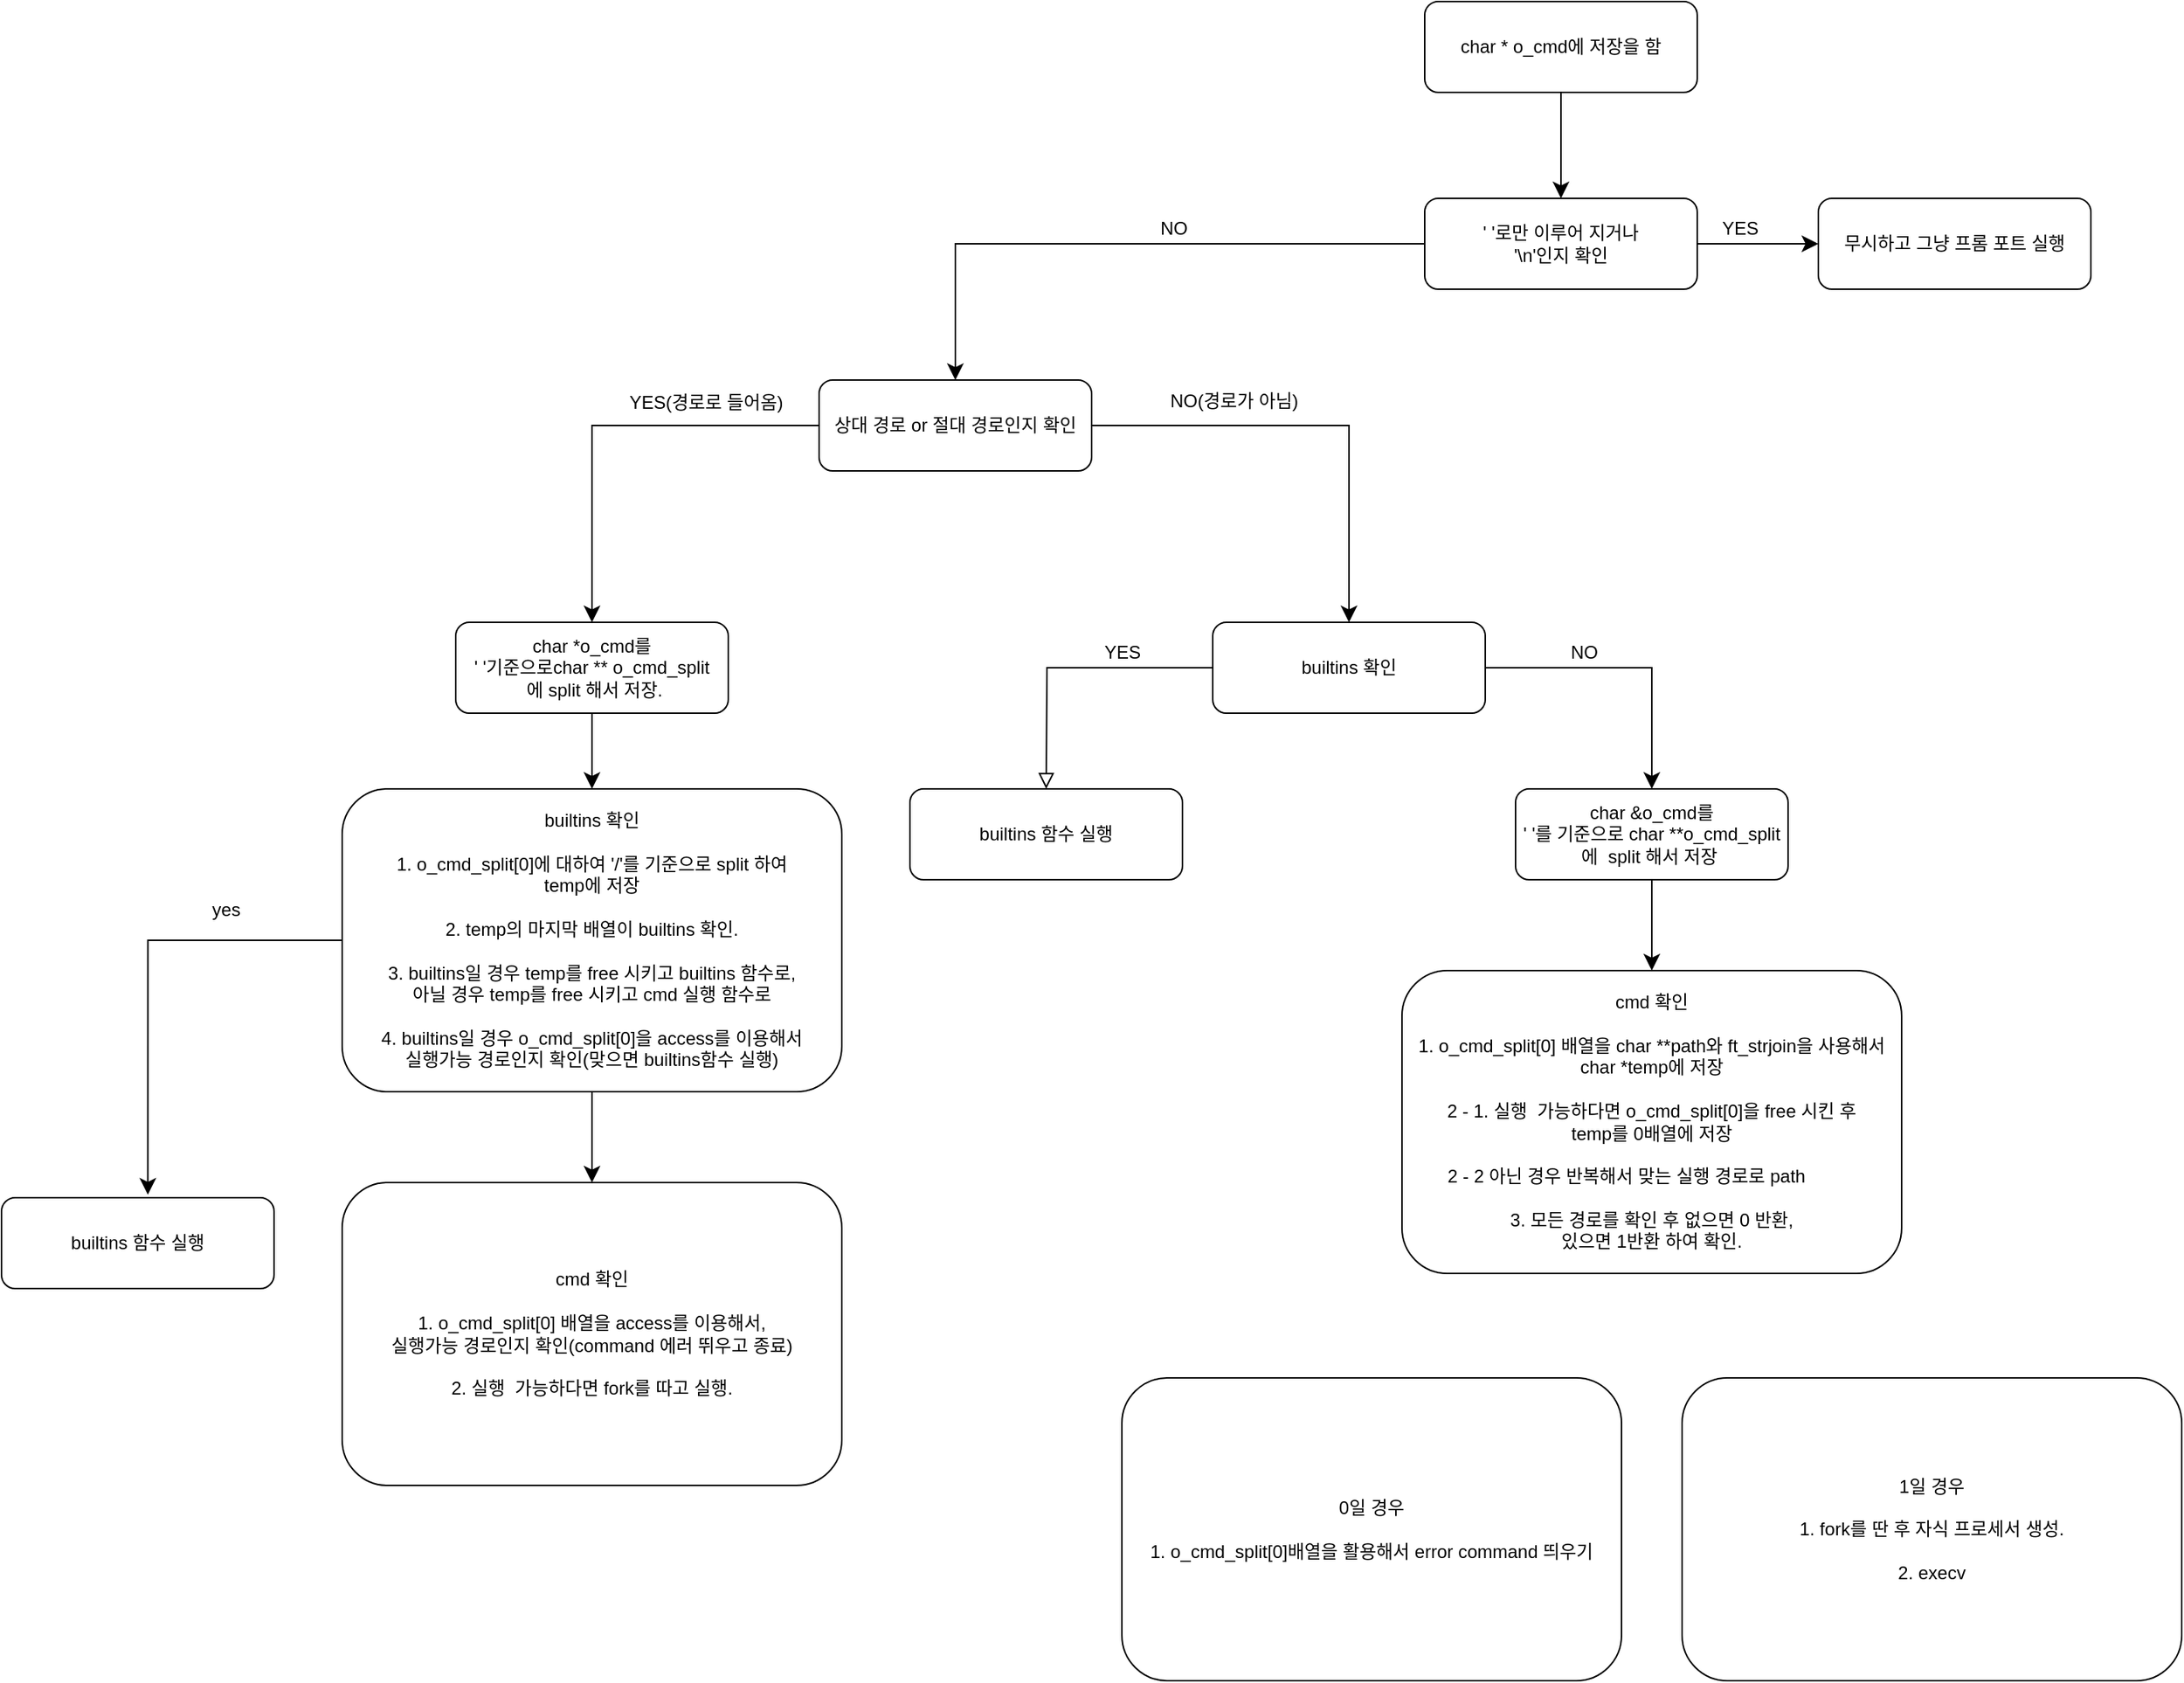 <mxfile version="26.0.16">
  <diagram id="C5RBs43oDa-KdzZeNtuy" name="Page-1">
    <mxGraphModel dx="2295" dy="893" grid="1" gridSize="10" guides="1" tooltips="1" connect="1" arrows="1" fold="1" page="1" pageScale="1" pageWidth="827" pageHeight="1169" math="0" shadow="0">
      <root>
        <mxCell id="WIyWlLk6GJQsqaUBKTNV-0" />
        <mxCell id="WIyWlLk6GJQsqaUBKTNV-1" parent="WIyWlLk6GJQsqaUBKTNV-0" />
        <mxCell id="o8i-YvAaMQVM1lxlmYJg-59" style="edgeStyle=none;curved=1;rounded=0;orthogonalLoop=1;jettySize=auto;html=1;entryX=0.5;entryY=0;entryDx=0;entryDy=0;fontSize=12;startSize=8;endSize=8;" edge="1" parent="WIyWlLk6GJQsqaUBKTNV-1" source="WIyWlLk6GJQsqaUBKTNV-3" target="o8i-YvAaMQVM1lxlmYJg-58">
          <mxGeometry relative="1" as="geometry" />
        </mxCell>
        <mxCell id="WIyWlLk6GJQsqaUBKTNV-3" value="char * o_cmd에 저장을 함" style="rounded=1;whiteSpace=wrap;html=1;fontSize=12;glass=0;strokeWidth=1;shadow=0;" parent="WIyWlLk6GJQsqaUBKTNV-1" vertex="1">
          <mxGeometry x="310" y="60" width="180" height="60" as="geometry" />
        </mxCell>
        <mxCell id="o8i-YvAaMQVM1lxlmYJg-55" style="edgeStyle=orthogonalEdgeStyle;rounded=0;orthogonalLoop=1;jettySize=auto;html=1;fontSize=12;startSize=8;endSize=8;strokeColor=default;entryX=0.537;entryY=-0.033;entryDx=0;entryDy=0;entryPerimeter=0;" edge="1" parent="WIyWlLk6GJQsqaUBKTNV-1" source="o8i-YvAaMQVM1lxlmYJg-6" target="o8i-YvAaMQVM1lxlmYJg-46">
          <mxGeometry relative="1" as="geometry">
            <mxPoint x="-560" y="690" as="targetPoint" />
          </mxGeometry>
        </mxCell>
        <mxCell id="o8i-YvAaMQVM1lxlmYJg-56" value="yes" style="edgeLabel;html=1;align=center;verticalAlign=middle;resizable=0;points=[];fontSize=12;" vertex="1" connectable="0" parent="o8i-YvAaMQVM1lxlmYJg-55">
          <mxGeometry x="-0.477" relative="1" as="geometry">
            <mxPoint y="-20" as="offset" />
          </mxGeometry>
        </mxCell>
        <mxCell id="o8i-YvAaMQVM1lxlmYJg-57" style="edgeStyle=none;curved=1;rounded=0;orthogonalLoop=1;jettySize=auto;html=1;entryX=0.5;entryY=0;entryDx=0;entryDy=0;fontSize=12;startSize=8;endSize=8;" edge="1" parent="WIyWlLk6GJQsqaUBKTNV-1" source="o8i-YvAaMQVM1lxlmYJg-6" target="o8i-YvAaMQVM1lxlmYJg-49">
          <mxGeometry relative="1" as="geometry" />
        </mxCell>
        <mxCell id="o8i-YvAaMQVM1lxlmYJg-6" value="&lt;div&gt;builtins 확인&lt;br&gt;&lt;/div&gt;&lt;div&gt;&lt;br&gt;&lt;/div&gt;1. o_cmd_split[0]에 대하여 &#39;/&#39;를 기준으로 split 하여&lt;div&gt;temp에 저장&lt;/div&gt;&lt;div&gt;&lt;br&gt;&lt;/div&gt;&lt;div&gt;2. temp의 마지막 배열이&amp;nbsp;&lt;span style=&quot;background-color: transparent;&quot;&gt;builtins 확인.&lt;/span&gt;&lt;/div&gt;&lt;div&gt;&lt;span style=&quot;background-color: transparent;&quot;&gt;&lt;br&gt;&lt;/span&gt;&lt;/div&gt;&lt;div&gt;&lt;span style=&quot;background-color: transparent;&quot;&gt;3.&amp;nbsp;&lt;/span&gt;&lt;span style=&quot;background-color: transparent;&quot;&gt;builtins일 경우 temp를 free 시키고&amp;nbsp;&lt;/span&gt;&lt;span style=&quot;background-color: transparent;&quot;&gt;builtins 함수로,&lt;/span&gt;&lt;/div&gt;&lt;div&gt;&lt;span style=&quot;background-color: transparent;&quot;&gt;&amp;nbsp;아닐 경우&amp;nbsp;&lt;/span&gt;&lt;span style=&quot;background-color: transparent;&quot;&gt;temp를 free 시키고&amp;nbsp;&lt;/span&gt;&lt;span style=&quot;background-color: transparent;&quot;&gt;cmd 실행 함수로&amp;nbsp;&lt;/span&gt;&lt;/div&gt;&lt;div&gt;&lt;span style=&quot;background-color: transparent;&quot;&gt;&lt;br&gt;&lt;/span&gt;&lt;/div&gt;&lt;div&gt;&lt;span style=&quot;background-color: transparent;&quot;&gt;4.&amp;nbsp;&lt;/span&gt;&lt;span style=&quot;background-color: transparent;&quot;&gt;builtins일 경우 o_cmd_split[0]을 access를&amp;nbsp;&lt;/span&gt;&lt;span style=&quot;background-color: transparent;&quot;&gt;이용해서&lt;/span&gt;&lt;/div&gt;&lt;div&gt;&lt;span style=&quot;background-color: transparent;&quot;&gt;실행가능 경로인지 확인(맞으면&amp;nbsp;&lt;/span&gt;&lt;span style=&quot;background-color: transparent;&quot;&gt;builtins함수 실행)&lt;/span&gt;&lt;/div&gt;" style="rounded=1;whiteSpace=wrap;html=1;fontSize=12;glass=0;strokeWidth=1;shadow=0;" vertex="1" parent="WIyWlLk6GJQsqaUBKTNV-1">
          <mxGeometry x="-405" y="580" width="330" height="200" as="geometry" />
        </mxCell>
        <mxCell id="o8i-YvAaMQVM1lxlmYJg-60" style="edgeStyle=orthogonalEdgeStyle;rounded=0;orthogonalLoop=1;jettySize=auto;html=1;entryX=0.5;entryY=0;entryDx=0;entryDy=0;fontSize=12;startSize=8;endSize=8;" edge="1" parent="WIyWlLk6GJQsqaUBKTNV-1" source="o8i-YvAaMQVM1lxlmYJg-18" target="o8i-YvAaMQVM1lxlmYJg-40">
          <mxGeometry relative="1" as="geometry" />
        </mxCell>
        <mxCell id="o8i-YvAaMQVM1lxlmYJg-61" style="edgeStyle=orthogonalEdgeStyle;rounded=0;orthogonalLoop=1;jettySize=auto;html=1;entryX=0.5;entryY=0;entryDx=0;entryDy=0;fontSize=12;startSize=8;endSize=8;" edge="1" parent="WIyWlLk6GJQsqaUBKTNV-1" source="o8i-YvAaMQVM1lxlmYJg-18" target="o8i-YvAaMQVM1lxlmYJg-31">
          <mxGeometry relative="1" as="geometry" />
        </mxCell>
        <mxCell id="o8i-YvAaMQVM1lxlmYJg-18" value="상대 경로 or 절대 경로인지 확인" style="rounded=1;whiteSpace=wrap;html=1;fontSize=12;glass=0;strokeWidth=1;shadow=0;" vertex="1" parent="WIyWlLk6GJQsqaUBKTNV-1">
          <mxGeometry x="-90" y="310" width="180" height="60" as="geometry" />
        </mxCell>
        <mxCell id="o8i-YvAaMQVM1lxlmYJg-27" value="YES(경로로 들어옴)" style="edgeLabel;html=1;align=center;verticalAlign=middle;resizable=0;points=[];fontSize=12;" vertex="1" connectable="0" parent="WIyWlLk6GJQsqaUBKTNV-1">
          <mxGeometry x="-450" y="510" as="geometry">
            <mxPoint x="285" y="-185" as="offset" />
          </mxGeometry>
        </mxCell>
        <mxCell id="o8i-YvAaMQVM1lxlmYJg-28" value="&lt;span style=&quot;color: rgb(0, 0, 0); font-family: Helvetica; font-size: 12px; font-style: normal; font-variant-ligatures: normal; font-variant-caps: normal; font-weight: 400; letter-spacing: normal; orphans: 2; text-align: center; text-indent: 0px; text-transform: none; widows: 2; word-spacing: 0px; -webkit-text-stroke-width: 0px; white-space: nowrap; background-color: rgb(255, 255, 255); text-decoration-thickness: initial; text-decoration-style: initial; text-decoration-color: initial; display: inline !important; float: none;&quot;&gt;NO(경로가 아님)&lt;/span&gt;" style="text;whiteSpace=wrap;html=1;" vertex="1" parent="WIyWlLk6GJQsqaUBKTNV-1">
          <mxGeometry x="140" y="310" width="60" height="40" as="geometry" />
        </mxCell>
        <mxCell id="o8i-YvAaMQVM1lxlmYJg-69" style="edgeStyle=orthogonalEdgeStyle;rounded=0;orthogonalLoop=1;jettySize=auto;html=1;fontSize=12;startSize=8;endSize=8;entryX=0.5;entryY=0;entryDx=0;entryDy=0;" edge="1" parent="WIyWlLk6GJQsqaUBKTNV-1" source="o8i-YvAaMQVM1lxlmYJg-31" target="o8i-YvAaMQVM1lxlmYJg-68">
          <mxGeometry relative="1" as="geometry">
            <mxPoint x="420" y="500" as="targetPoint" />
            <Array as="points">
              <mxPoint x="460" y="500" />
            </Array>
          </mxGeometry>
        </mxCell>
        <mxCell id="o8i-YvAaMQVM1lxlmYJg-71" value="NO" style="edgeLabel;html=1;align=center;verticalAlign=middle;resizable=0;points=[];fontSize=12;" vertex="1" connectable="0" parent="o8i-YvAaMQVM1lxlmYJg-69">
          <mxGeometry x="-0.277" relative="1" as="geometry">
            <mxPoint x="-4" y="-10" as="offset" />
          </mxGeometry>
        </mxCell>
        <mxCell id="o8i-YvAaMQVM1lxlmYJg-31" value="builtins 확인" style="rounded=1;whiteSpace=wrap;html=1;fontSize=12;glass=0;strokeWidth=1;shadow=0;" vertex="1" parent="WIyWlLk6GJQsqaUBKTNV-1">
          <mxGeometry x="170" y="470" width="180" height="60" as="geometry" />
        </mxCell>
        <mxCell id="o8i-YvAaMQVM1lxlmYJg-32" value="" style="rounded=0;html=1;jettySize=auto;orthogonalLoop=1;fontSize=11;endArrow=block;endFill=0;endSize=8;strokeWidth=1;shadow=0;labelBackgroundColor=none;edgeStyle=orthogonalEdgeStyle;exitX=0;exitY=0.5;exitDx=0;exitDy=0;" edge="1" parent="WIyWlLk6GJQsqaUBKTNV-1" source="o8i-YvAaMQVM1lxlmYJg-31">
          <mxGeometry relative="1" as="geometry">
            <mxPoint x="60" y="580" as="targetPoint" />
            <mxPoint x="60" y="500" as="sourcePoint" />
          </mxGeometry>
        </mxCell>
        <mxCell id="o8i-YvAaMQVM1lxlmYJg-33" value="YES" style="edgeLabel;html=1;align=center;verticalAlign=middle;resizable=0;points=[];fontSize=12;" vertex="1" connectable="0" parent="o8i-YvAaMQVM1lxlmYJg-32">
          <mxGeometry x="-0.367" relative="1" as="geometry">
            <mxPoint y="-10" as="offset" />
          </mxGeometry>
        </mxCell>
        <mxCell id="o8i-YvAaMQVM1lxlmYJg-36" value="builtins 함수 실행" style="rounded=1;whiteSpace=wrap;html=1;fontSize=12;glass=0;strokeWidth=1;shadow=0;" vertex="1" parent="WIyWlLk6GJQsqaUBKTNV-1">
          <mxGeometry x="-30" y="580" width="180" height="60" as="geometry" />
        </mxCell>
        <mxCell id="o8i-YvAaMQVM1lxlmYJg-41" style="edgeStyle=none;curved=1;rounded=0;orthogonalLoop=1;jettySize=auto;html=1;entryX=0.5;entryY=0;entryDx=0;entryDy=0;fontSize=12;startSize=8;endSize=8;" edge="1" parent="WIyWlLk6GJQsqaUBKTNV-1" source="o8i-YvAaMQVM1lxlmYJg-40" target="o8i-YvAaMQVM1lxlmYJg-6">
          <mxGeometry relative="1" as="geometry" />
        </mxCell>
        <mxCell id="o8i-YvAaMQVM1lxlmYJg-40" value="&lt;div&gt;char *o_cmd를&lt;/div&gt;&#39; &#39;기준으로char ** o_cmd_split&lt;div&gt;&amp;nbsp;에 split 해서 저장.&lt;/div&gt;" style="rounded=1;whiteSpace=wrap;html=1;fontSize=12;glass=0;strokeWidth=1;shadow=0;" vertex="1" parent="WIyWlLk6GJQsqaUBKTNV-1">
          <mxGeometry x="-330" y="470" width="180" height="60" as="geometry" />
        </mxCell>
        <mxCell id="o8i-YvAaMQVM1lxlmYJg-46" value="builtins 함수 실행" style="rounded=1;whiteSpace=wrap;html=1;fontSize=12;glass=0;strokeWidth=1;shadow=0;" vertex="1" parent="WIyWlLk6GJQsqaUBKTNV-1">
          <mxGeometry x="-630" y="850" width="180" height="60" as="geometry" />
        </mxCell>
        <mxCell id="o8i-YvAaMQVM1lxlmYJg-49" value="&lt;div&gt;cmd 확인&lt;br&gt;&lt;/div&gt;&lt;div&gt;&lt;br&gt;&lt;/div&gt;1. o_cmd_split[0] 배열을 access를 이용해서,&lt;div&gt;실행가능 경로인지 확인(command 에러 뛰우고 종료)&lt;/div&gt;&lt;div&gt;&lt;br&gt;&lt;/div&gt;&lt;div&gt;2. 실행&amp;nbsp; 가능하다면 fork를 따고 실행.&lt;/div&gt;" style="rounded=1;whiteSpace=wrap;html=1;fontSize=12;glass=0;strokeWidth=1;shadow=0;" vertex="1" parent="WIyWlLk6GJQsqaUBKTNV-1">
          <mxGeometry x="-405" y="840" width="330" height="200" as="geometry" />
        </mxCell>
        <mxCell id="o8i-YvAaMQVM1lxlmYJg-63" style="edgeStyle=orthogonalEdgeStyle;rounded=0;orthogonalLoop=1;jettySize=auto;html=1;entryX=0.5;entryY=0;entryDx=0;entryDy=0;fontSize=12;startSize=8;endSize=8;" edge="1" parent="WIyWlLk6GJQsqaUBKTNV-1" source="o8i-YvAaMQVM1lxlmYJg-58" target="o8i-YvAaMQVM1lxlmYJg-18">
          <mxGeometry relative="1" as="geometry" />
        </mxCell>
        <mxCell id="o8i-YvAaMQVM1lxlmYJg-64" value="NO" style="edgeLabel;html=1;align=center;verticalAlign=middle;resizable=0;points=[];fontSize=12;" vertex="1" connectable="0" parent="o8i-YvAaMQVM1lxlmYJg-63">
          <mxGeometry x="-0.205" y="2" relative="1" as="geometry">
            <mxPoint x="-7" y="-12" as="offset" />
          </mxGeometry>
        </mxCell>
        <mxCell id="o8i-YvAaMQVM1lxlmYJg-66" style="edgeStyle=none;curved=1;rounded=0;orthogonalLoop=1;jettySize=auto;html=1;fontSize=12;startSize=8;endSize=8;" edge="1" parent="WIyWlLk6GJQsqaUBKTNV-1" source="o8i-YvAaMQVM1lxlmYJg-58" target="o8i-YvAaMQVM1lxlmYJg-65">
          <mxGeometry relative="1" as="geometry" />
        </mxCell>
        <mxCell id="o8i-YvAaMQVM1lxlmYJg-67" value="YES" style="edgeLabel;html=1;align=center;verticalAlign=middle;resizable=0;points=[];fontSize=12;" vertex="1" connectable="0" parent="o8i-YvAaMQVM1lxlmYJg-66">
          <mxGeometry x="-0.315" relative="1" as="geometry">
            <mxPoint y="-10" as="offset" />
          </mxGeometry>
        </mxCell>
        <mxCell id="o8i-YvAaMQVM1lxlmYJg-58" value="&#39; &#39;로만 이루어 지거나&lt;div&gt;&#39;\n&#39;인지 확인&lt;/div&gt;" style="rounded=1;whiteSpace=wrap;html=1;fontSize=12;glass=0;strokeWidth=1;shadow=0;" vertex="1" parent="WIyWlLk6GJQsqaUBKTNV-1">
          <mxGeometry x="310" y="190" width="180" height="60" as="geometry" />
        </mxCell>
        <mxCell id="o8i-YvAaMQVM1lxlmYJg-65" value="무시하고 그냥 프롬 포트 실행" style="rounded=1;whiteSpace=wrap;html=1;fontSize=12;glass=0;strokeWidth=1;shadow=0;" vertex="1" parent="WIyWlLk6GJQsqaUBKTNV-1">
          <mxGeometry x="570" y="190" width="180" height="60" as="geometry" />
        </mxCell>
        <mxCell id="o8i-YvAaMQVM1lxlmYJg-73" style="edgeStyle=none;curved=1;rounded=0;orthogonalLoop=1;jettySize=auto;html=1;entryX=0.5;entryY=0;entryDx=0;entryDy=0;fontSize=12;startSize=8;endSize=8;" edge="1" parent="WIyWlLk6GJQsqaUBKTNV-1" source="o8i-YvAaMQVM1lxlmYJg-68" target="o8i-YvAaMQVM1lxlmYJg-72">
          <mxGeometry relative="1" as="geometry" />
        </mxCell>
        <mxCell id="o8i-YvAaMQVM1lxlmYJg-68" value="&lt;div&gt;char &amp;amp;o_cmd를&lt;/div&gt;&#39; &#39;를 기준으로 char **o_cmd_split&lt;div&gt;에&amp;nbsp; split 해서 저장&amp;nbsp;&lt;/div&gt;" style="rounded=1;whiteSpace=wrap;html=1;fontSize=12;glass=0;strokeWidth=1;shadow=0;" vertex="1" parent="WIyWlLk6GJQsqaUBKTNV-1">
          <mxGeometry x="370" y="580" width="180" height="60" as="geometry" />
        </mxCell>
        <mxCell id="o8i-YvAaMQVM1lxlmYJg-72" value="&lt;div&gt;cmd 확인&lt;br&gt;&lt;/div&gt;&lt;div&gt;&lt;br&gt;&lt;/div&gt;1. o_cmd_split[0] 배열을 char **path와 ft_strjoin을 사용해서&lt;div&gt;&lt;span style=&quot;background-color: transparent;&quot;&gt;char *temp에 저장&lt;/span&gt;&lt;/div&gt;&lt;div&gt;&lt;br&gt;&lt;div&gt;&lt;div&gt;&lt;div&gt;2 - 1. 실행&amp;nbsp; 가능하다면 o_cmd_split[0]을 free 시킨 후&lt;/div&gt;&lt;/div&gt;&lt;/div&gt;&lt;/div&gt;&lt;div&gt;temp를 0배열에 저장&lt;/div&gt;&lt;div&gt;&lt;br&gt;&lt;/div&gt;&lt;div&gt;2 - 2 아닌 경우 반복해서 맞는 실행 경로로 path&amp;nbsp; &amp;nbsp; &amp;nbsp; &amp;nbsp; &amp;nbsp;&amp;nbsp;&lt;/div&gt;&lt;div&gt;&lt;br&gt;&lt;/div&gt;&lt;div&gt;3. 모든 경로를 확인 후 없으면 0 반환,&lt;/div&gt;&lt;div&gt;있으면 1반환 하여 확인.&lt;/div&gt;" style="rounded=1;whiteSpace=wrap;html=1;fontSize=12;glass=0;strokeWidth=1;shadow=0;" vertex="1" parent="WIyWlLk6GJQsqaUBKTNV-1">
          <mxGeometry x="295" y="700" width="330" height="200" as="geometry" />
        </mxCell>
        <mxCell id="o8i-YvAaMQVM1lxlmYJg-74" value="&lt;div&gt;1일 경우&lt;br&gt;&lt;/div&gt;&lt;div&gt;&lt;br&gt;&lt;/div&gt;1. fork를 딴 후 자식 프로세서 생성.&lt;div&gt;&lt;br&gt;&lt;/div&gt;&lt;div&gt;2. execv&lt;/div&gt;" style="rounded=1;whiteSpace=wrap;html=1;fontSize=12;glass=0;strokeWidth=1;shadow=0;" vertex="1" parent="WIyWlLk6GJQsqaUBKTNV-1">
          <mxGeometry x="480" y="969" width="330" height="200" as="geometry" />
        </mxCell>
        <mxCell id="o8i-YvAaMQVM1lxlmYJg-75" value="&lt;div&gt;0일 경우&lt;/div&gt;&lt;div&gt;&lt;br&gt;&lt;/div&gt;1. o_cmd_split[0]배열을 활용해서 error command 띄우기" style="rounded=1;whiteSpace=wrap;html=1;fontSize=12;glass=0;strokeWidth=1;shadow=0;" vertex="1" parent="WIyWlLk6GJQsqaUBKTNV-1">
          <mxGeometry x="110" y="969" width="330" height="200" as="geometry" />
        </mxCell>
      </root>
    </mxGraphModel>
  </diagram>
</mxfile>
